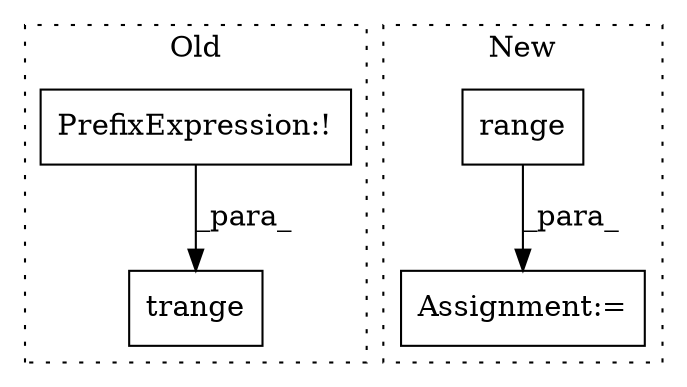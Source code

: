 digraph G {
subgraph cluster0 {
1 [label="trange" a="32" s="3138,3217" l="7,1" shape="box"];
3 [label="PrefixExpression:!" a="38" s="3204" l="1" shape="box"];
label = "Old";
style="dotted";
}
subgraph cluster1 {
2 [label="range" a="32" s="4358,4391" l="6,1" shape="box"];
4 [label="Assignment:=" a="7" s="4281,4392" l="57,2" shape="box"];
label = "New";
style="dotted";
}
2 -> 4 [label="_para_"];
3 -> 1 [label="_para_"];
}